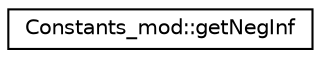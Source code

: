 digraph "Graphical Class Hierarchy"
{
 // LATEX_PDF_SIZE
  edge [fontname="Helvetica",fontsize="10",labelfontname="Helvetica",labelfontsize="10"];
  node [fontname="Helvetica",fontsize="10",shape=record];
  rankdir="LR";
  Node0 [label="Constants_mod::getNegInf",height=0.2,width=0.4,color="black", fillcolor="white", style="filled",URL="$interfaceConstants__mod_1_1getNegInf.html",tooltip=" "];
}
